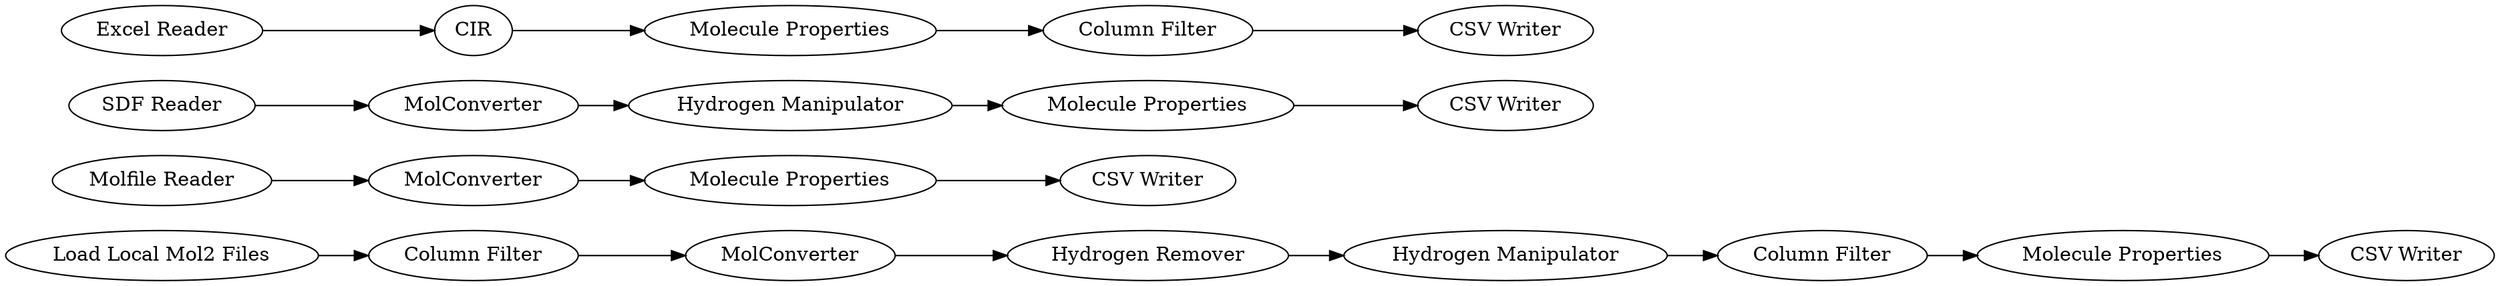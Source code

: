 digraph {
	120 [label="Molecule Properties"]
	148 [label=MolConverter]
	154 [label="Load Local Mol2 Files"]
	164 [label="Column Filter"]
	176 [label="Hydrogen Remover"]
	177 [label="Column Filter"]
	179 [label="Hydrogen Manipulator"]
	181 [label="Molfile Reader"]
	182 [label="SDF Reader"]
	190 [label="Molecule Properties"]
	193 [label="Molecule Properties"]
	195 [label="CSV Writer"]
	196 [label="CSV Writer"]
	197 [label="CSV Writer"]
	198 [label="Excel Reader"]
	199 [label=CIR]
	200 [label="Molecule Properties"]
	201 [label="Column Filter"]
	202 [label="CSV Writer"]
	203 [label=MolConverter]
	204 [label=MolConverter]
	205 [label="Hydrogen Manipulator"]
	120 -> 197
	148 -> 176
	154 -> 164
	164 -> 148
	176 -> 179
	177 -> 120
	179 -> 177
	181 -> 203
	182 -> 204
	190 -> 195
	193 -> 196
	198 -> 199
	199 -> 200
	200 -> 201
	201 -> 202
	203 -> 190
	204 -> 205
	205 -> 193
	rankdir=LR
}
